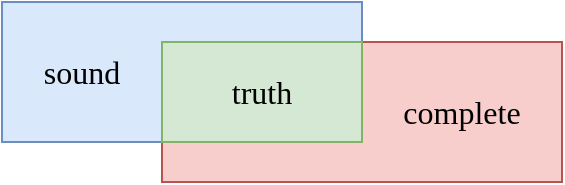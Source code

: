 <mxfile version="20.2.2" type="device"><diagram id="3g1fGIhkFuaJ_Qw8BKP7" name="第 1 页"><mxGraphModel dx="786" dy="489" grid="1" gridSize="10" guides="1" tooltips="1" connect="1" arrows="1" fold="1" page="1" pageScale="1" pageWidth="850" pageHeight="1100" math="0" shadow="0"><root><mxCell id="0"/><mxCell id="1" parent="0"/><mxCell id="hkRqzSo6TYx6E1vFbM2Y-3" value="" style="rounded=0;whiteSpace=wrap;html=1;fontSize=16;fillColor=#dae8fc;fontFamily=Monaco;strokeColor=#6c8ebf;" vertex="1" parent="1"><mxGeometry x="150" y="100" width="180" height="70" as="geometry"/></mxCell><mxCell id="hkRqzSo6TYx6E1vFbM2Y-4" value="" style="rounded=0;whiteSpace=wrap;html=1;fontSize=16;fillColor=#f8cecc;fontFamily=Monaco;strokeColor=#b85450;" vertex="1" parent="1"><mxGeometry x="230" y="120" width="200" height="70" as="geometry"/></mxCell><mxCell id="hkRqzSo6TYx6E1vFbM2Y-8" value="complete" style="text;html=1;strokeColor=none;fillColor=none;align=center;verticalAlign=middle;whiteSpace=wrap;rounded=0;fontSize=16;fontFamily=Monaco;" vertex="1" parent="1"><mxGeometry x="340" y="140" width="80" height="30" as="geometry"/></mxCell><mxCell id="hkRqzSo6TYx6E1vFbM2Y-9" value="sound" style="text;html=1;strokeColor=none;fillColor=none;align=center;verticalAlign=middle;whiteSpace=wrap;rounded=0;fontSize=16;fontFamily=Monaco;" vertex="1" parent="1"><mxGeometry x="160" y="120" width="60" height="30" as="geometry"/></mxCell><mxCell id="hkRqzSo6TYx6E1vFbM2Y-10" value="" style="rounded=0;whiteSpace=wrap;html=1;fontFamily=Monaco;fontSize=16;fillColor=#d5e8d4;strokeColor=#82b366;" vertex="1" parent="1"><mxGeometry x="230" y="120" width="100" height="50" as="geometry"/></mxCell><mxCell id="hkRqzSo6TYx6E1vFbM2Y-7" value="truth" style="text;html=1;strokeColor=none;fillColor=none;align=center;verticalAlign=middle;whiteSpace=wrap;rounded=0;fontSize=16;fontFamily=Monaco;" vertex="1" parent="1"><mxGeometry x="250" y="130" width="60" height="30" as="geometry"/></mxCell></root></mxGraphModel></diagram></mxfile>